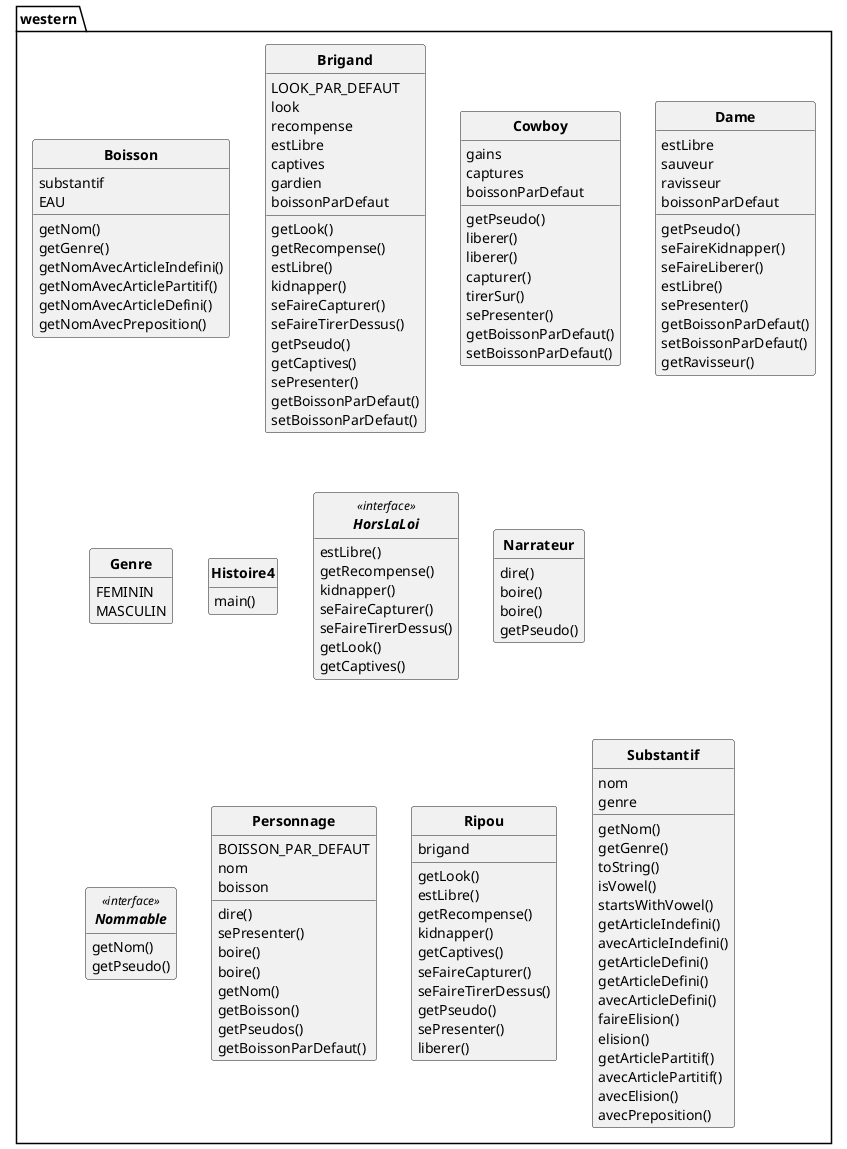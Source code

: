 @startuml
'https://plantuml.com/class-diagram
skinparam style strictuml
skinparam classAttributeIconSize 0
skinparam classFontStyle Bold

hide empty members

package western{
class Boisson{
substantif
EAU
getNom()
getGenre()
getNomAvecArticleIndefini()
getNomAvecArticlePartitif()
getNomAvecArticleDefini()
getNomAvecPreposition()
}

class Brigand{
LOOK_PAR_DEFAUT
look
recompense
estLibre
captives
gardien
boissonParDefaut
getLook()
getRecompense()
estLibre()
kidnapper()
seFaireCapturer()
seFaireTirerDessus()
getPseudo()
getCaptives()
sePresenter()
getBoissonParDefaut()
setBoissonParDefaut()
}

class Cowboy{
gains
captures
boissonParDefaut
getPseudo()
liberer()
liberer()
capturer()
tirerSur()
sePresenter()
getBoissonParDefaut()
setBoissonParDefaut()
}

class Dame{
estLibre
sauveur
ravisseur
boissonParDefaut
getPseudo()
seFaireKidnapper()
seFaireLiberer()
estLibre()
sePresenter()
getBoissonParDefaut()
setBoissonParDefaut()
getRavisseur()
}

class Genre{
FEMININ
MASCULIN
}

class Histoire4{
main()
}

interface HorsLaLoi<<interface>>{
estLibre()
getRecompense()
kidnapper()
seFaireCapturer()
seFaireTirerDessus()
getLook()
getCaptives()
}

class Narrateur{
dire()
boire()
boire()
getPseudo()
}

interface Nommable<<interface>>{
getNom()
getPseudo()
}

class Personnage{
BOISSON_PAR_DEFAUT
nom
boisson
dire()
sePresenter()
boire()
boire()
getNom()
getBoisson()
getPseudos()
getBoissonParDefaut()
}

class Ripou{
brigand
getLook()
estLibre()
getRecompense()
kidnapper()
getCaptives()
seFaireCapturer()
seFaireTirerDessus()
getPseudo()
sePresenter()
liberer()
}

class Substantif{
nom
genre
getNom()
getGenre()
toString()
isVowel()
startsWithVowel()
getArticleIndefini()
avecArticleIndefini()
getArticleDefini()
getArticleDefini()
avecArticleDefini()
faireElision()
elision()
getArticlePartitif()
avecArticlePartitif()
avecElision()
avecPreposition()
}


}
@enduml